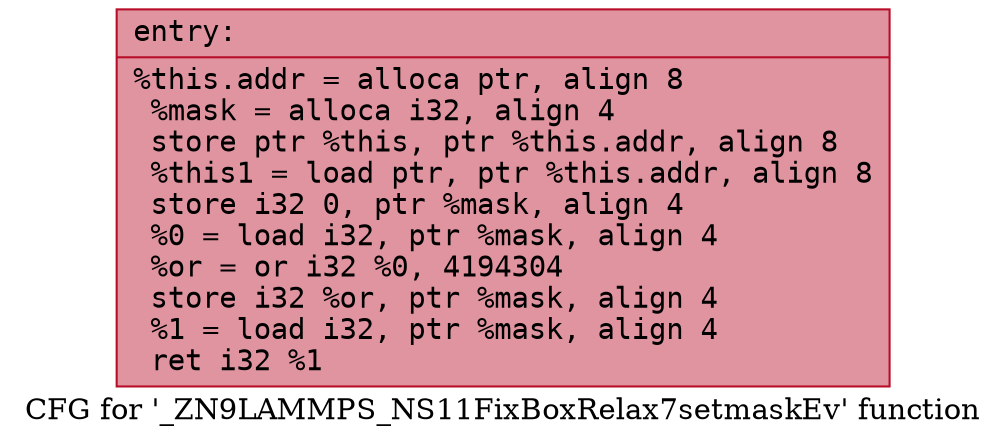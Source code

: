 digraph "CFG for '_ZN9LAMMPS_NS11FixBoxRelax7setmaskEv' function" {
	label="CFG for '_ZN9LAMMPS_NS11FixBoxRelax7setmaskEv' function";

	Node0x55810d7b2460 [shape=record,color="#b70d28ff", style=filled, fillcolor="#b70d2870" fontname="Courier",label="{entry:\l|  %this.addr = alloca ptr, align 8\l  %mask = alloca i32, align 4\l  store ptr %this, ptr %this.addr, align 8\l  %this1 = load ptr, ptr %this.addr, align 8\l  store i32 0, ptr %mask, align 4\l  %0 = load i32, ptr %mask, align 4\l  %or = or i32 %0, 4194304\l  store i32 %or, ptr %mask, align 4\l  %1 = load i32, ptr %mask, align 4\l  ret i32 %1\l}"];
}
